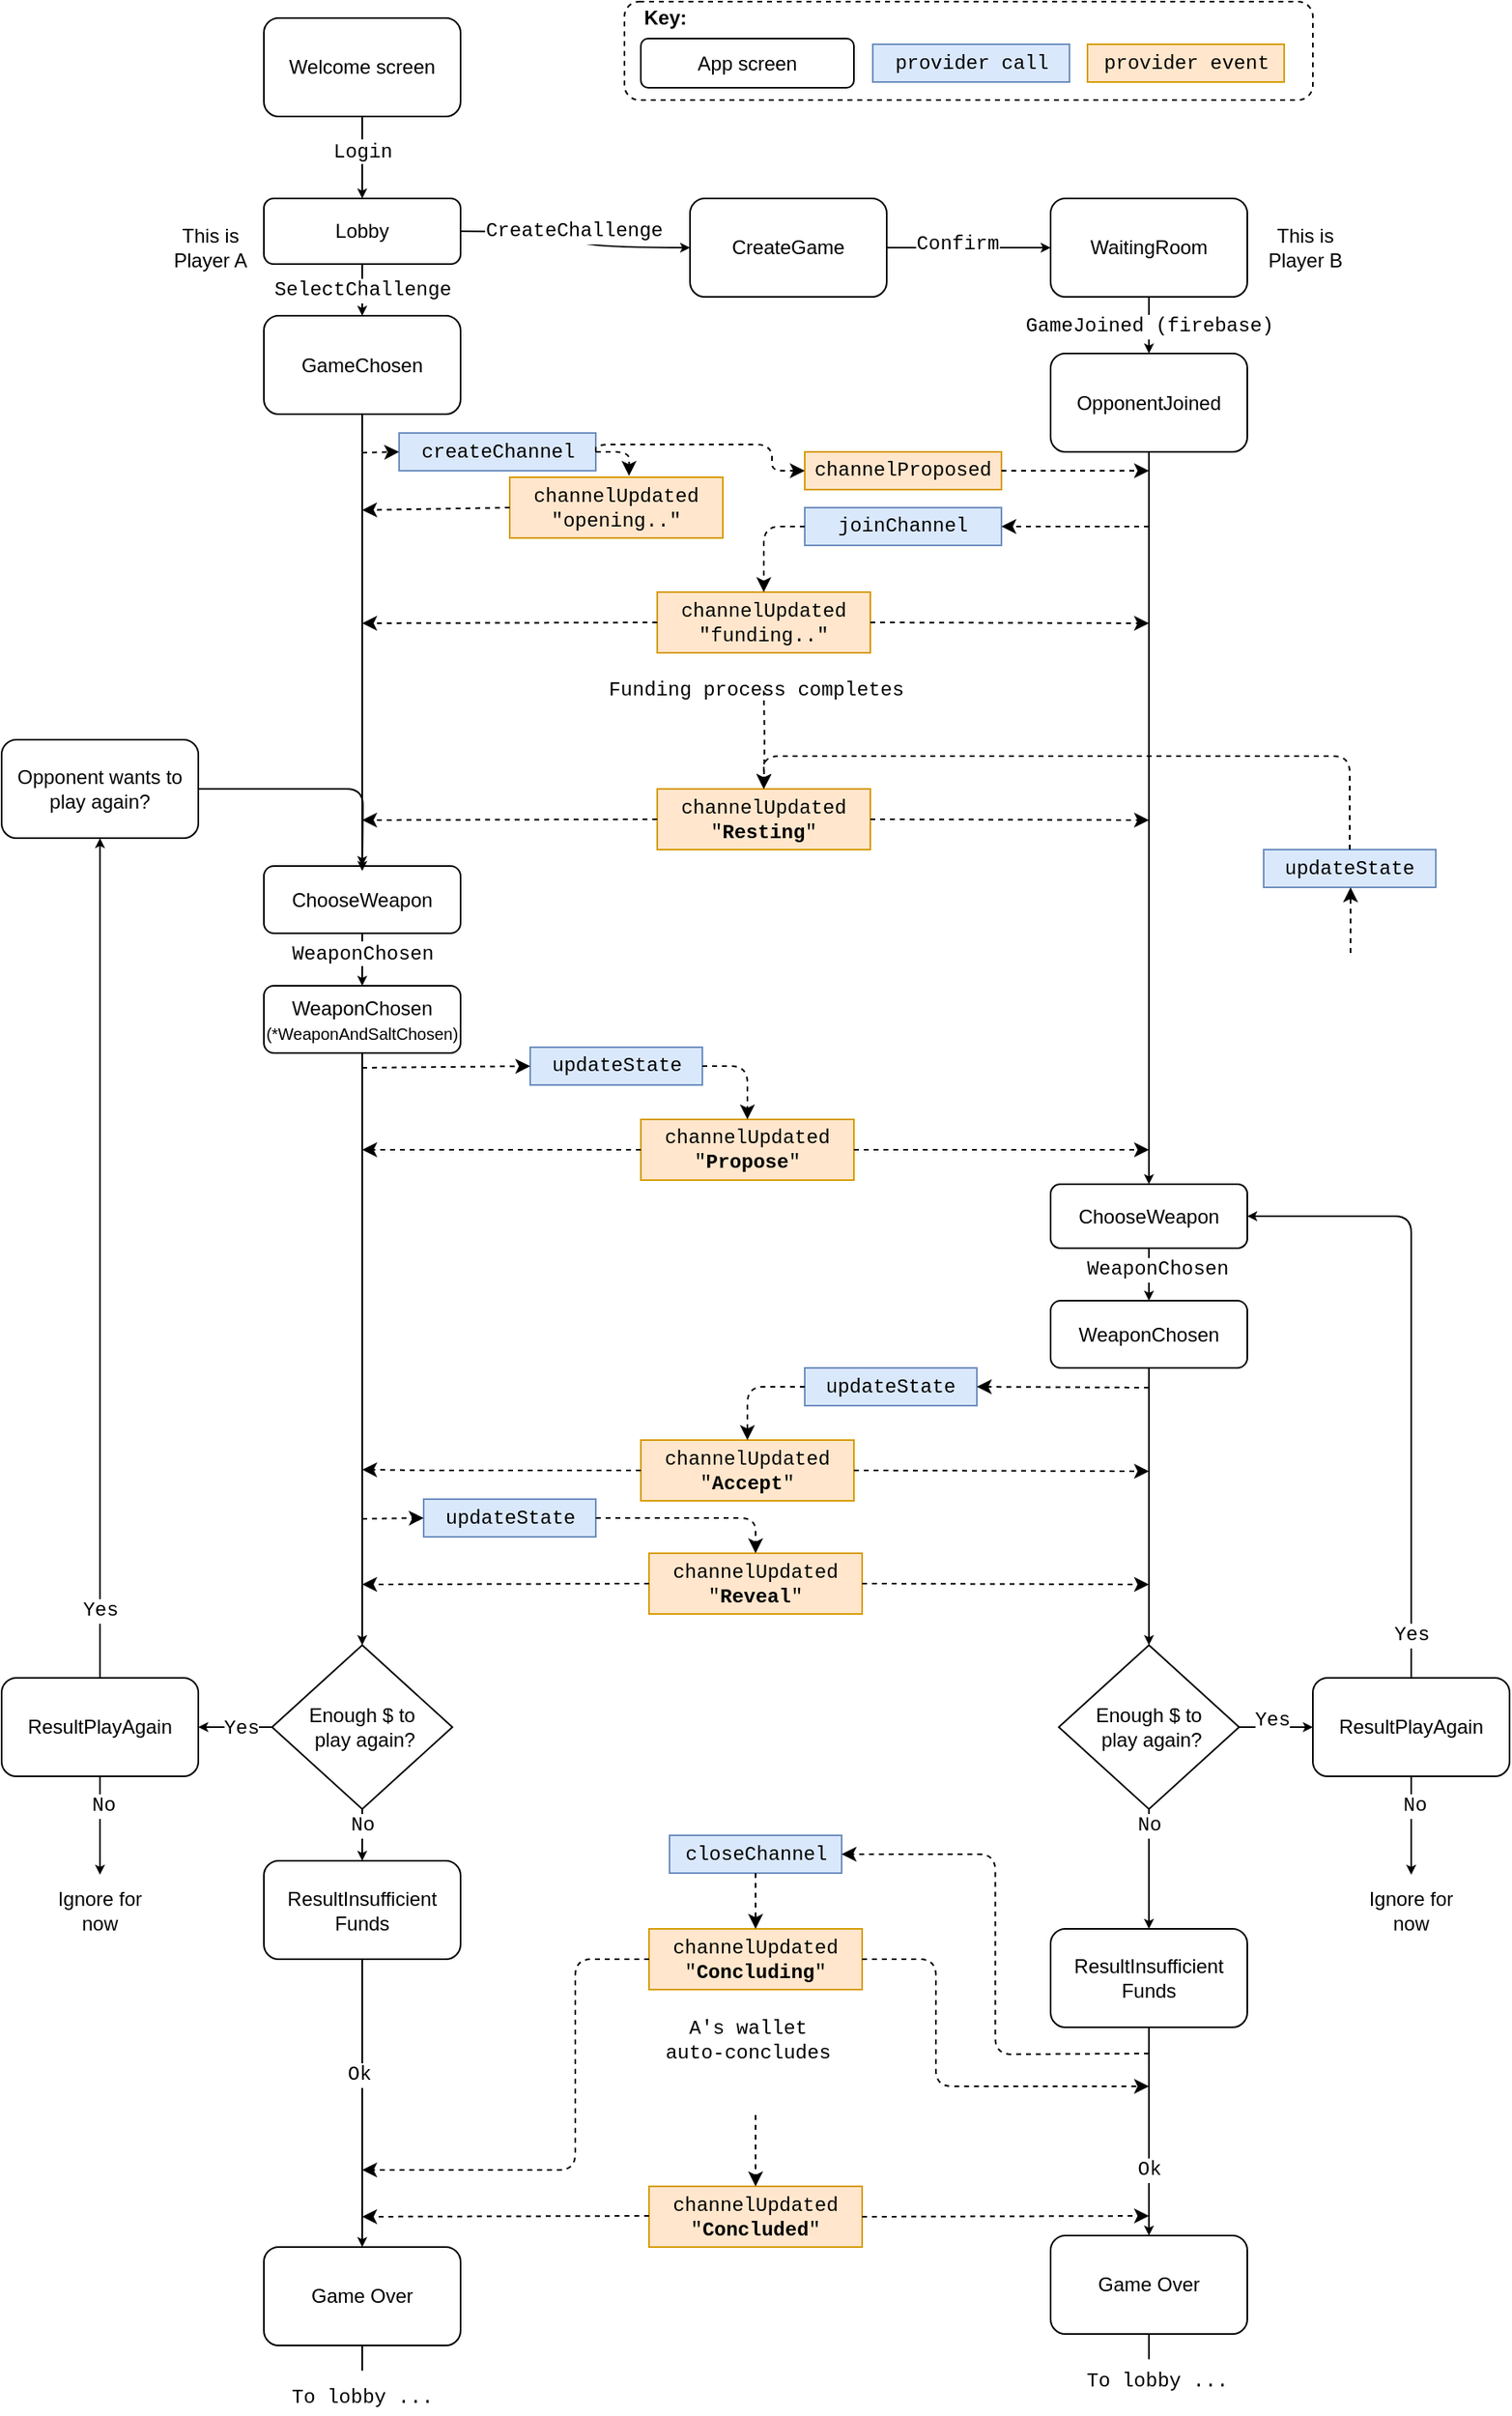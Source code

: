 <mxfile version="14.6.10" type="device"><diagram id="3c772fb0-b6d9-6675-12e5-c14f96a0285c" name="Page-1"><mxGraphModel dx="2946" dy="1567" grid="1" gridSize="10" guides="1" tooltips="1" connect="1" arrows="1" fold="1" page="1" pageScale="1" pageWidth="850" pageHeight="1100" background="#ffffff" math="0" shadow="0"><root><mxCell id="0"/><mxCell id="1" parent="0"/><mxCell id="sn7Wcm224zbcXfDM_RU4-180" value="" style="rounded=1;whiteSpace=wrap;html=1;fontFamily=Courier New;fillColor=none;dashed=1;" parent="1" vertex="1"><mxGeometry x="400" y="10" width="420" height="60" as="geometry"/></mxCell><mxCell id="5" style="edgeStyle=orthogonalEdgeStyle;curved=1;rounded=0;html=1;exitX=0.5;exitY=1;entryX=0.5;entryY=0;startArrow=none;startFill=0;startSize=1;endArrow=classic;endFill=1;endSize=3;jettySize=auto;orthogonalLoop=1;strokeColor=#000000;strokeWidth=1;exitDx=0;exitDy=0;entryDx=0;entryDy=0;" parent="1" source="2" target="3" edge="1"><mxGeometry relative="1" as="geometry"/></mxCell><mxCell id="6" value="&lt;font face=&quot;Courier New&quot;&gt;Login&lt;/font&gt;" style="text;html=1;resizable=0;points=[];align=center;verticalAlign=middle;labelBackgroundColor=#ffffff;" parent="5" vertex="1" connectable="0"><mxGeometry x="-0.24" y="3" relative="1" as="geometry"><mxPoint x="-3" y="1.5" as="offset"/></mxGeometry></mxCell><mxCell id="2" value="Welcome screen" style="rounded=1;whiteSpace=wrap;html=1;fillColor=#ffffff;align=center;strokeColor=#000000;" parent="1" vertex="1"><mxGeometry x="180" y="20" width="120" height="60" as="geometry"/></mxCell><mxCell id="7" style="edgeStyle=orthogonalEdgeStyle;curved=1;rounded=0;html=1;exitX=1;exitY=0.5;entryX=0;entryY=0.5;startArrow=none;startFill=0;startSize=1;endArrow=classic;endFill=1;endSize=3;jettySize=auto;orthogonalLoop=1;strokeColor=#000000;strokeWidth=1;" parent="1" source="3" target="4" edge="1"><mxGeometry relative="1" as="geometry"/></mxCell><mxCell id="8" value="CreateChallenge" style="text;html=1;resizable=0;points=[];align=center;verticalAlign=middle;labelBackgroundColor=#ffffff;fontFamily=Courier New;" parent="7" vertex="1" connectable="0"><mxGeometry x="-0.086" relative="1" as="geometry"><mxPoint as="offset"/></mxGeometry></mxCell><mxCell id="19" value="" style="edgeStyle=orthogonalEdgeStyle;curved=1;rounded=0;html=1;startArrow=none;startFill=0;startSize=1;endArrow=classic;endFill=1;endSize=3;jettySize=auto;orthogonalLoop=1;strokeColor=#000000;strokeWidth=1;fontFamily=Courier New;" parent="1" source="3" target="18" edge="1"><mxGeometry relative="1" as="geometry"/></mxCell><mxCell id="20" value="SelectChallenge" style="text;html=1;resizable=0;points=[];align=center;verticalAlign=middle;labelBackgroundColor=#ffffff;fontFamily=Courier New;" parent="19" vertex="1" connectable="0"><mxGeometry x="-0.15" relative="1" as="geometry"><mxPoint y="-4" as="offset"/></mxGeometry></mxCell><mxCell id="sn7Wcm224zbcXfDM_RU4-211" value="Funding process completes" style="text;html=1;resizable=0;points=[];align=center;verticalAlign=middle;labelBackgroundColor=#ffffff;fontFamily=Courier New;" parent="19" vertex="1" connectable="0"><mxGeometry x="-0.15" relative="1" as="geometry"><mxPoint x="240" y="240" as="offset"/></mxGeometry></mxCell><mxCell id="sn7Wcm224zbcXfDM_RU4-247" value="A's wallet&lt;br&gt;auto-concludes" style="text;html=1;resizable=0;points=[];align=center;verticalAlign=middle;labelBackgroundColor=#ffffff;fontFamily=Courier New;" parent="19" vertex="1" connectable="0"><mxGeometry x="-0.15" relative="1" as="geometry"><mxPoint x="235" y="1063" as="offset"/></mxGeometry></mxCell><mxCell id="3" value="Lobby" style="rounded=1;whiteSpace=wrap;html=1;fillColor=#ffffff;align=center;strokeColor=#000000;" parent="1" vertex="1"><mxGeometry x="180" y="130" width="120" height="40" as="geometry"/></mxCell><mxCell id="18" value="GameChosen" style="rounded=1;whiteSpace=wrap;html=1;fillColor=#ffffff;align=center;strokeColor=#000000;" parent="1" vertex="1"><mxGeometry x="180" y="201.5" width="120" height="60" as="geometry"/></mxCell><mxCell id="51" value="" style="edgeStyle=orthogonalEdgeStyle;curved=1;rounded=0;html=1;startArrow=none;startFill=0;startSize=1;endArrow=classic;endFill=1;endSize=3;jettySize=auto;orthogonalLoop=1;strokeColor=#000000;strokeWidth=1;fontFamily=Courier New;exitX=0.5;exitY=1;exitDx=0;exitDy=0;" parent="1" source="18" target="50" edge="1"><mxGeometry relative="1" as="geometry"><mxPoint x="240" y="420" as="sourcePoint"/></mxGeometry></mxCell><mxCell id="57" value="" style="edgeStyle=orthogonalEdgeStyle;curved=1;rounded=0;html=1;startArrow=none;startFill=0;startSize=1;endArrow=classic;endFill=1;endSize=3;jettySize=auto;orthogonalLoop=1;strokeColor=#000000;strokeWidth=1;fontFamily=Courier New;" parent="1" source="50" target="56" edge="1"><mxGeometry relative="1" as="geometry"/></mxCell><mxCell id="sn7Wcm224zbcXfDM_RU4-252" value="&lt;font face=&quot;Courier New&quot;&gt;WeaponChosen&lt;/font&gt;" style="text;html=1;resizable=0;points=[];align=center;verticalAlign=middle;labelBackgroundColor=#ffffff;fontFamily=Helvetica;" parent="57" vertex="1" connectable="0"><mxGeometry x="-0.596" y="1" relative="1" as="geometry"><mxPoint x="-1" y="2" as="offset"/></mxGeometry></mxCell><mxCell id="50" value="ChooseWeapon" style="rounded=1;whiteSpace=wrap;html=1;fillColor=#ffffff;align=center;strokeColor=#000000;" parent="1" vertex="1"><mxGeometry x="180" y="537" width="120" height="41" as="geometry"/></mxCell><mxCell id="71" style="edgeStyle=orthogonalEdgeStyle;rounded=1;html=1;exitX=0.5;exitY=1;entryX=0.5;entryY=0;startArrow=none;startFill=0;startSize=1;endArrow=classic;endFill=1;endSize=3;jettySize=auto;orthogonalLoop=1;strokeColor=#000000;strokeWidth=1;fontFamily=Courier New;" parent="1" source="56" target="64" edge="1"><mxGeometry relative="1" as="geometry"/></mxCell><mxCell id="56" value="WeaponChosen&lt;br&gt;&lt;font style=&quot;font-size: 10px&quot;&gt;(*WeaponAndSaltChosen)&lt;/font&gt;" style="rounded=1;whiteSpace=wrap;html=1;fillColor=#ffffff;align=center;strokeColor=#000000;" parent="1" vertex="1"><mxGeometry x="180" y="610" width="120" height="41" as="geometry"/></mxCell><mxCell id="66" style="edgeStyle=orthogonalEdgeStyle;rounded=1;html=1;exitX=0.5;exitY=0;entryX=0.5;entryY=1;startArrow=none;startFill=0;startSize=1;endArrow=classic;endFill=1;endSize=3;jettySize=auto;orthogonalLoop=1;strokeColor=#000000;strokeWidth=1;fontFamily=Courier New;entryDx=0;entryDy=0;" parent="1" source="60" target="F0QE-7O9ewiaqx_4-tCQ-129" edge="1"><mxGeometry relative="1" as="geometry"/></mxCell><mxCell id="67" value="Yes" style="text;html=1;resizable=0;points=[];align=center;verticalAlign=middle;labelBackgroundColor=#ffffff;fontFamily=Courier New;" parent="66" vertex="1" connectable="0"><mxGeometry x="-0.567" y="-2" relative="1" as="geometry"><mxPoint x="-2" y="70" as="offset"/></mxGeometry></mxCell><mxCell id="60" value="ResultPlayAgain" style="rounded=1;whiteSpace=wrap;html=1;fillColor=#ffffff;align=center;strokeColor=#000000;" parent="1" vertex="1"><mxGeometry x="20" y="1032" width="120" height="60" as="geometry"/></mxCell><mxCell id="10" value="" style="edgeStyle=orthogonalEdgeStyle;curved=1;rounded=0;html=1;startArrow=none;startFill=0;startSize=1;endArrow=classic;endFill=1;endSize=3;jettySize=auto;orthogonalLoop=1;strokeColor=#000000;strokeWidth=1;fontFamily=Courier New;" parent="1" source="4" target="9" edge="1"><mxGeometry relative="1" as="geometry"/></mxCell><mxCell id="15" value="Confirm" style="text;html=1;resizable=0;points=[];align=center;verticalAlign=middle;labelBackgroundColor=#ffffff;fontFamily=Courier New;" parent="10" vertex="1" connectable="0"><mxGeometry x="-0.15" y="2" relative="1" as="geometry"><mxPoint as="offset"/></mxGeometry></mxCell><mxCell id="4" value="CreateGame" style="rounded=1;whiteSpace=wrap;html=1;fillColor=#ffffff;align=center;strokeColor=#000000;" parent="1" vertex="1"><mxGeometry x="440" y="130" width="120" height="60" as="geometry"/></mxCell><mxCell id="22" value="" style="edgeStyle=orthogonalEdgeStyle;curved=1;rounded=0;html=1;startArrow=none;startFill=0;startSize=1;endArrow=classic;endFill=1;endSize=3;jettySize=auto;orthogonalLoop=1;strokeColor=#000000;strokeWidth=1;fontFamily=Courier New;" parent="1" source="9" target="21" edge="1"><mxGeometry relative="1" as="geometry"/></mxCell><mxCell id="9" value="WaitingRoom" style="rounded=1;whiteSpace=wrap;html=1;fillColor=#ffffff;align=center;strokeColor=#000000;" parent="1" vertex="1"><mxGeometry x="660" y="130" width="120" height="60" as="geometry"/></mxCell><mxCell id="21" value="OpponentJoined" style="rounded=1;whiteSpace=wrap;html=1;fillColor=#ffffff;align=center;strokeColor=#000000;" parent="1" vertex="1"><mxGeometry x="660" y="224.5" width="120" height="60" as="geometry"/></mxCell><mxCell id="53" value="" style="edgeStyle=orthogonalEdgeStyle;curved=1;rounded=0;html=1;startArrow=none;startFill=0;startSize=1;endArrow=classic;endFill=1;endSize=3;jettySize=auto;orthogonalLoop=1;strokeColor=#000000;strokeWidth=1;fontFamily=Courier New;exitX=0.5;exitY=1;exitDx=0;exitDy=0;" parent="1" source="21" target="52" edge="1"><mxGeometry relative="1" as="geometry"><mxPoint x="720" y="420" as="sourcePoint"/></mxGeometry></mxCell><mxCell id="59" value="" style="edgeStyle=orthogonalEdgeStyle;curved=1;rounded=0;html=1;startArrow=none;startFill=0;startSize=1;endArrow=classic;endFill=1;endSize=3;jettySize=auto;orthogonalLoop=1;strokeColor=#000000;strokeWidth=1;fontFamily=Courier New;" parent="1" source="52" target="58" edge="1"><mxGeometry relative="1" as="geometry"/></mxCell><mxCell id="sn7Wcm224zbcXfDM_RU4-253" value="WeaponChosen" style="text;html=1;resizable=0;points=[];align=center;verticalAlign=middle;labelBackgroundColor=#ffffff;fontFamily=Courier New;" parent="59" vertex="1" connectable="0"><mxGeometry x="0.207" y="3" relative="1" as="geometry"><mxPoint x="2" y="-0.5" as="offset"/></mxGeometry></mxCell><mxCell id="52" value="ChooseWeapon" style="rounded=1;whiteSpace=wrap;html=1;fillColor=#ffffff;align=center;strokeColor=#000000;" parent="1" vertex="1"><mxGeometry x="660" y="731" width="120" height="39" as="geometry"/></mxCell><mxCell id="73" style="edgeStyle=orthogonalEdgeStyle;rounded=1;html=1;exitX=0.5;exitY=1;entryX=0.5;entryY=0;startArrow=none;startFill=0;startSize=1;endArrow=classic;endFill=1;endSize=3;jettySize=auto;orthogonalLoop=1;strokeColor=#000000;strokeWidth=1;fontFamily=Courier New;" parent="1" source="58" target="65" edge="1"><mxGeometry relative="1" as="geometry"/></mxCell><mxCell id="58" value="WeaponChosen" style="rounded=1;whiteSpace=wrap;html=1;fillColor=#ffffff;align=center;strokeColor=#000000;" parent="1" vertex="1"><mxGeometry x="660" y="802" width="120" height="41" as="geometry"/></mxCell><mxCell id="79" style="edgeStyle=orthogonalEdgeStyle;rounded=1;html=1;exitX=0.5;exitY=1;entryX=0.5;entryY=0;startArrow=none;startFill=0;startSize=1;endArrow=classic;endFill=1;endSize=3;jettySize=auto;orthogonalLoop=1;strokeColor=#000000;strokeWidth=1;fontFamily=Courier New;" parent="1" source="62" target="77" edge="1"><mxGeometry relative="1" as="geometry"/></mxCell><mxCell id="81" value="Ok" style="text;html=1;resizable=0;points=[];align=center;verticalAlign=middle;labelBackgroundColor=#ffffff;fontFamily=Courier New;" parent="79" vertex="1" connectable="0"><mxGeometry x="-0.35" y="-1" relative="1" as="geometry"><mxPoint x="1" y="45" as="offset"/></mxGeometry></mxCell><mxCell id="62" value="ResultInsufficient&lt;br&gt;Funds" style="rounded=1;whiteSpace=wrap;html=1;fillColor=#ffffff;align=center;strokeColor=#000000;" parent="1" vertex="1"><mxGeometry x="660" y="1185" width="120" height="60" as="geometry"/></mxCell><mxCell id="70" style="edgeStyle=orthogonalEdgeStyle;rounded=1;html=1;exitX=0;exitY=0.5;startArrow=none;startFill=0;startSize=1;endArrow=classic;endFill=1;endSize=3;jettySize=auto;orthogonalLoop=1;strokeColor=#000000;strokeWidth=1;fontFamily=Courier New;exitDx=0;exitDy=0;entryX=1;entryY=0.5;entryDx=0;entryDy=0;" parent="1" source="64" target="60" edge="1"><mxGeometry relative="1" as="geometry"><mxPoint x="150" y="1062" as="targetPoint"/></mxGeometry></mxCell><mxCell id="87" value="Y" style="text;html=1;resizable=0;points=[];align=center;verticalAlign=middle;labelBackgroundColor=#ffffff;fontFamily=Courier New;" parent="70" vertex="1" connectable="0"><mxGeometry x="-0.04" relative="1" as="geometry"><mxPoint as="offset"/></mxGeometry></mxCell><mxCell id="94" value="Yes" style="text;html=1;resizable=0;points=[];align=center;verticalAlign=middle;labelBackgroundColor=#ffffff;fontFamily=Courier New;" parent="70" vertex="1" connectable="0"><mxGeometry x="-0.156" y="1" relative="1" as="geometry"><mxPoint as="offset"/></mxGeometry></mxCell><mxCell id="72" style="edgeStyle=orthogonalEdgeStyle;rounded=1;html=1;exitX=0.5;exitY=1;startArrow=none;startFill=0;startSize=1;endArrow=classic;endFill=1;endSize=3;jettySize=auto;orthogonalLoop=1;strokeColor=#000000;strokeWidth=1;fontFamily=Courier New;" parent="1" source="64" target="69" edge="1"><mxGeometry relative="1" as="geometry"/></mxCell><mxCell id="88" value="No" style="text;html=1;resizable=0;points=[];align=center;verticalAlign=middle;labelBackgroundColor=#ffffff;fontFamily=Courier New;" parent="72" vertex="1" connectable="0"><mxGeometry x="0.28" y="2" relative="1" as="geometry"><mxPoint x="-2" y="-4" as="offset"/></mxGeometry></mxCell><mxCell id="64" value="Enough $ to&lt;br&gt;&amp;nbsp;play again?" style="rhombus;whiteSpace=wrap;html=1;fillColor=#ffffff;fontFamily=Helvetica;align=center;strokeColor=#000000;" parent="1" vertex="1"><mxGeometry x="185" y="1012" width="110" height="100" as="geometry"/></mxCell><mxCell id="74" style="edgeStyle=orthogonalEdgeStyle;rounded=1;html=1;exitX=1;exitY=0.5;entryX=0;entryY=0.5;startArrow=none;startFill=0;startSize=1;endArrow=classic;endFill=1;endSize=3;jettySize=auto;orthogonalLoop=1;strokeColor=#000000;strokeWidth=1;fontFamily=Courier New;exitDx=0;exitDy=0;entryDx=0;entryDy=0;" parent="1" source="65" target="68" edge="1"><mxGeometry relative="1" as="geometry"/></mxCell><mxCell id="86" value="Yes" style="text;html=1;resizable=0;points=[];align=center;verticalAlign=middle;labelBackgroundColor=#ffffff;fontFamily=Courier New;" parent="74" vertex="1" connectable="0"><mxGeometry x="-0.086" y="2" relative="1" as="geometry"><mxPoint x="-1" y="-2" as="offset"/></mxGeometry></mxCell><mxCell id="75" style="edgeStyle=orthogonalEdgeStyle;rounded=1;html=1;exitX=0.5;exitY=1;entryX=0.5;entryY=0;startArrow=none;startFill=0;startSize=1;endArrow=classic;endFill=1;endSize=3;jettySize=auto;orthogonalLoop=1;strokeColor=#000000;strokeWidth=1;fontFamily=Courier New;" parent="1" source="65" target="62" edge="1"><mxGeometry relative="1" as="geometry"/></mxCell><mxCell id="89" value="No" style="text;html=1;resizable=0;points=[];align=center;verticalAlign=middle;labelBackgroundColor=#ffffff;fontFamily=Courier New;" parent="75" vertex="1" connectable="0"><mxGeometry x="-0.267" y="-2" relative="1" as="geometry"><mxPoint x="2" y="-17.5" as="offset"/></mxGeometry></mxCell><mxCell id="65" value="Enough $ to&lt;br&gt;&amp;nbsp;play again?" style="rhombus;whiteSpace=wrap;html=1;fillColor=#ffffff;fontFamily=Helvetica;align=center;strokeColor=#000000;" parent="1" vertex="1"><mxGeometry x="665" y="1012" width="110" height="100" as="geometry"/></mxCell><mxCell id="82" style="edgeStyle=orthogonalEdgeStyle;rounded=1;html=1;exitX=0.5;exitY=0;entryX=1;entryY=0.5;startArrow=none;startFill=0;startSize=1;endArrow=classic;endFill=1;endSize=3;jettySize=auto;orthogonalLoop=1;strokeColor=#000000;strokeWidth=1;fontFamily=Courier New;entryDx=0;entryDy=0;" parent="1" source="68" target="52" edge="1"><mxGeometry relative="1" as="geometry"/></mxCell><mxCell id="85" value="Yes" style="text;html=1;resizable=0;points=[];align=center;verticalAlign=middle;labelBackgroundColor=#ffffff;fontFamily=Courier New;" parent="82" vertex="1" connectable="0"><mxGeometry x="-0.408" y="-2" relative="1" as="geometry"><mxPoint x="-2" y="87" as="offset"/></mxGeometry></mxCell><mxCell id="90" style="edgeStyle=orthogonalEdgeStyle;rounded=1;html=1;exitX=0.5;exitY=1;startArrow=none;startFill=0;startSize=1;endArrow=classic;endFill=1;endSize=3;jettySize=auto;orthogonalLoop=1;strokeColor=#000000;strokeWidth=1;fontFamily=Courier New;" parent="1" source="68" edge="1"><mxGeometry relative="1" as="geometry"><mxPoint x="880" y="1152" as="targetPoint"/></mxGeometry></mxCell><mxCell id="91" value="No" style="text;html=1;resizable=0;points=[];align=center;verticalAlign=middle;labelBackgroundColor=#ffffff;fontFamily=Courier New;" parent="90" vertex="1" connectable="0"><mxGeometry x="-0.4" y="2" relative="1" as="geometry"><mxPoint as="offset"/></mxGeometry></mxCell><mxCell id="68" value="ResultPlayAgain" style="rounded=1;whiteSpace=wrap;html=1;fillColor=#ffffff;align=center;strokeColor=#000000;" parent="1" vertex="1"><mxGeometry x="820" y="1032" width="120" height="60" as="geometry"/></mxCell><mxCell id="78" style="edgeStyle=orthogonalEdgeStyle;rounded=1;html=1;exitX=0.5;exitY=1;entryX=0.5;entryY=0;startArrow=none;startFill=0;startSize=1;endArrow=classic;endFill=1;endSize=3;jettySize=auto;orthogonalLoop=1;strokeColor=#000000;strokeWidth=1;fontFamily=Courier New;" parent="1" source="69" target="76" edge="1"><mxGeometry relative="1" as="geometry"/></mxCell><mxCell id="80" value="Ok" style="text;html=1;resizable=0;points=[];align=center;verticalAlign=middle;labelBackgroundColor=#ffffff;fontFamily=Courier New;" parent="78" vertex="1" connectable="0"><mxGeometry x="-0.2" y="-2" relative="1" as="geometry"><mxPoint as="offset"/></mxGeometry></mxCell><mxCell id="69" value="ResultInsufficient&lt;br&gt;Funds" style="rounded=1;whiteSpace=wrap;html=1;fillColor=#ffffff;align=center;strokeColor=#000000;" parent="1" vertex="1"><mxGeometry x="180" y="1143.5" width="120" height="60" as="geometry"/></mxCell><mxCell id="96" value="" style="edgeStyle=orthogonalEdgeStyle;rounded=1;html=1;startArrow=none;startFill=0;startSize=1;endArrow=classic;endFill=1;endSize=3;jettySize=auto;orthogonalLoop=1;strokeColor=#000000;strokeWidth=1;fontFamily=Helvetica;" parent="1" source="76" edge="1"><mxGeometry relative="1" as="geometry"><mxPoint x="240" y="1422" as="targetPoint"/></mxGeometry></mxCell><mxCell id="76" value="Game Over&lt;br&gt;" style="rounded=1;whiteSpace=wrap;html=1;fillColor=#ffffff;align=center;strokeColor=#000000;" parent="1" vertex="1"><mxGeometry x="180" y="1379" width="120" height="60" as="geometry"/></mxCell><mxCell id="99" value="" style="edgeStyle=orthogonalEdgeStyle;rounded=1;html=1;startArrow=none;startFill=0;startSize=1;endArrow=classic;endFill=1;endSize=3;jettySize=auto;orthogonalLoop=1;strokeColor=#000000;strokeWidth=1;fontFamily=Courier New;" parent="1" source="77" edge="1"><mxGeometry relative="1" as="geometry"><mxPoint x="720" y="1422" as="targetPoint"/></mxGeometry></mxCell><mxCell id="77" value="Game Over&lt;br&gt;" style="rounded=1;whiteSpace=wrap;html=1;fillColor=#ffffff;align=center;strokeColor=#000000;" parent="1" vertex="1"><mxGeometry x="660" y="1372" width="120" height="60" as="geometry"/></mxCell><mxCell id="117" value="To lobby ..." style="text;html=1;resizable=0;points=[];autosize=1;align=left;verticalAlign=top;spacingTop=-4;fontFamily=Courier New;" parent="1" vertex="1"><mxGeometry x="195" y="1461" width="100" height="20" as="geometry"/></mxCell><mxCell id="121" value="To lobby ..." style="text;html=1;resizable=0;points=[];autosize=1;align=left;verticalAlign=top;spacingTop=-4;fontFamily=Courier New;" parent="1" vertex="1"><mxGeometry x="680" y="1451" width="100" height="20" as="geometry"/></mxCell><mxCell id="124" value="App screen" style="rounded=1;whiteSpace=wrap;html=1;fillColor=#ffffff;fontFamily=Helvetica;align=center;strokeColor=#000000;" parent="1" vertex="1"><mxGeometry x="410" y="32.5" width="130" height="30" as="geometry"/></mxCell><mxCell id="126" value="&lt;b&gt;Key:&lt;/b&gt;&lt;br&gt;" style="text;html=1;resizable=0;points=[];autosize=1;align=left;verticalAlign=top;spacingTop=-4;fontFamily=Helvetica;" parent="1" vertex="1"><mxGeometry x="410" y="10" width="40" height="20" as="geometry"/></mxCell><mxCell id="128" value="This is Player A" style="text;html=1;strokeColor=none;fillColor=none;align=center;verticalAlign=middle;whiteSpace=wrap;rounded=0;fontFamily=Helvetica;" parent="1" vertex="1"><mxGeometry x="120" y="150" width="55" height="20" as="geometry"/></mxCell><mxCell id="129" value="This is Player B" style="text;html=1;strokeColor=none;fillColor=none;align=center;verticalAlign=middle;whiteSpace=wrap;rounded=0;fontFamily=Helvetica;" parent="1" vertex="1"><mxGeometry x="787.5" y="150" width="55" height="20" as="geometry"/></mxCell><mxCell id="sn7Wcm224zbcXfDM_RU4-162" value="createChannel" style="rounded=0;whiteSpace=wrap;html=1;fontFamily=Courier New;fillColor=#dae8fc;strokeColor=#6c8ebf;" parent="1" vertex="1"><mxGeometry x="262.5" y="273" width="120" height="23" as="geometry"/></mxCell><mxCell id="sn7Wcm224zbcXfDM_RU4-163" value="channelProposed" style="rounded=0;whiteSpace=wrap;html=1;fontFamily=Courier New;fillColor=#ffe6cc;strokeColor=#d79b00;" parent="1" vertex="1"><mxGeometry x="510" y="284.5" width="120" height="23" as="geometry"/></mxCell><mxCell id="sn7Wcm224zbcXfDM_RU4-164" value="provider call" style="rounded=0;whiteSpace=wrap;html=1;fontFamily=Courier New;fillColor=#dae8fc;strokeColor=#6c8ebf;" parent="1" vertex="1"><mxGeometry x="551.5" y="36" width="120" height="23" as="geometry"/></mxCell><mxCell id="sn7Wcm224zbcXfDM_RU4-165" value="provider event" style="rounded=0;whiteSpace=wrap;html=1;fontFamily=Courier New;fillColor=#ffe6cc;strokeColor=#d79b00;" parent="1" vertex="1"><mxGeometry x="682.5" y="36" width="120" height="23" as="geometry"/></mxCell><mxCell id="sn7Wcm224zbcXfDM_RU4-168" value="" style="endArrow=classic;dashed=1;html=1;strokeColor=#000000;strokeWidth=1;fontFamily=Courier New;endFill=1;entryX=0;entryY=0.5;entryDx=0;entryDy=0;" parent="1" target="sn7Wcm224zbcXfDM_RU4-162" edge="1"><mxGeometry width="50" height="50" relative="1" as="geometry"><mxPoint x="240" y="285" as="sourcePoint"/><mxPoint x="260" y="340" as="targetPoint"/></mxGeometry></mxCell><mxCell id="sn7Wcm224zbcXfDM_RU4-169" value="" style="endArrow=classic;dashed=1;html=1;strokeColor=#000000;strokeWidth=1;fontFamily=Courier New;endFill=1;exitX=1;exitY=0.5;exitDx=0;exitDy=0;" parent="1" source="sn7Wcm224zbcXfDM_RU4-163" edge="1"><mxGeometry width="50" height="50" relative="1" as="geometry"><mxPoint x="720" y="224" as="sourcePoint"/><mxPoint x="720" y="296" as="targetPoint"/><Array as="points"/></mxGeometry></mxCell><mxCell id="sn7Wcm224zbcXfDM_RU4-170" value="joinChannel" style="rounded=0;whiteSpace=wrap;html=1;fontFamily=Courier New;fillColor=#dae8fc;strokeColor=#6c8ebf;" parent="1" vertex="1"><mxGeometry x="510" y="318.5" width="120" height="23" as="geometry"/></mxCell><mxCell id="sn7Wcm224zbcXfDM_RU4-171" value="" style="endArrow=classic;dashed=1;html=1;strokeColor=#000000;strokeWidth=1;fontFamily=Courier New;endFill=1;entryX=1;entryY=0.5;entryDx=0;entryDy=0;" parent="1" target="sn7Wcm224zbcXfDM_RU4-170" edge="1"><mxGeometry width="50" height="50" relative="1" as="geometry"><mxPoint x="720" y="330" as="sourcePoint"/><mxPoint x="340" y="223.5" as="targetPoint"/></mxGeometry></mxCell><mxCell id="sn7Wcm224zbcXfDM_RU4-172" value="channelUpdated&lt;br&gt;&quot;funding..&quot;" style="rounded=0;whiteSpace=wrap;html=1;fontFamily=Courier New;fillColor=#ffe6cc;strokeColor=#d79b00;" parent="1" vertex="1"><mxGeometry x="420" y="370" width="130" height="37" as="geometry"/></mxCell><mxCell id="sn7Wcm224zbcXfDM_RU4-173" value="" style="endArrow=classic;dashed=1;html=1;strokeColor=#000000;strokeWidth=1;fontFamily=Courier New;endFill=1;exitX=0;exitY=0.5;exitDx=0;exitDy=0;" parent="1" source="sn7Wcm224zbcXfDM_RU4-172" edge="1"><mxGeometry width="50" height="50" relative="1" as="geometry"><mxPoint x="300" y="370" as="sourcePoint"/><mxPoint x="240" y="389" as="targetPoint"/></mxGeometry></mxCell><mxCell id="sn7Wcm224zbcXfDM_RU4-181" value="channelUpdated&lt;br&gt;&quot;&lt;b&gt;Resting&lt;/b&gt;&quot;" style="rounded=0;whiteSpace=wrap;html=1;fontFamily=Courier New;fillColor=#ffe6cc;strokeColor=#d79b00;" parent="1" vertex="1"><mxGeometry x="420" y="490" width="130" height="37" as="geometry"/></mxCell><mxCell id="sn7Wcm224zbcXfDM_RU4-182" value="" style="endArrow=classic;dashed=1;html=1;strokeColor=#000000;strokeWidth=1;fontFamily=Courier New;endFill=1;exitX=0;exitY=0.5;exitDx=0;exitDy=0;" parent="1" source="sn7Wcm224zbcXfDM_RU4-181" edge="1"><mxGeometry width="50" height="50" relative="1" as="geometry"><mxPoint x="330" y="509" as="sourcePoint"/><mxPoint x="240" y="509" as="targetPoint"/></mxGeometry></mxCell><mxCell id="sn7Wcm224zbcXfDM_RU4-183" value="channelUpdated&lt;br&gt;&quot;&lt;b&gt;Propose&lt;/b&gt;&quot;" style="rounded=0;whiteSpace=wrap;html=1;fontFamily=Courier New;fillColor=#ffe6cc;strokeColor=#d79b00;" parent="1" vertex="1"><mxGeometry x="410" y="691.5" width="130" height="37" as="geometry"/></mxCell><mxCell id="sn7Wcm224zbcXfDM_RU4-184" value="channelUpdated&lt;br&gt;&quot;&lt;b&gt;Accept&lt;/b&gt;&quot;" style="rounded=0;whiteSpace=wrap;html=1;fontFamily=Courier New;fillColor=#ffe6cc;strokeColor=#d79b00;" parent="1" vertex="1"><mxGeometry x="410" y="887" width="130" height="37" as="geometry"/></mxCell><mxCell id="sn7Wcm224zbcXfDM_RU4-187" value="channelUpdated&lt;br&gt;&quot;&lt;b&gt;Reveal&lt;/b&gt;&quot;" style="rounded=0;whiteSpace=wrap;html=1;fontFamily=Courier New;fillColor=#ffe6cc;strokeColor=#d79b00;" parent="1" vertex="1"><mxGeometry x="415" y="956" width="130" height="37" as="geometry"/></mxCell><mxCell id="sn7Wcm224zbcXfDM_RU4-189" value="updateState" style="rounded=0;whiteSpace=wrap;html=1;fontFamily=Courier New;fillColor=#dae8fc;strokeColor=#6c8ebf;" parent="1" vertex="1"><mxGeometry x="342.5" y="647.5" width="105" height="23" as="geometry"/></mxCell><mxCell id="sn7Wcm224zbcXfDM_RU4-190" value="updateState" style="rounded=0;whiteSpace=wrap;html=1;fontFamily=Courier New;fillColor=#dae8fc;strokeColor=#6c8ebf;" parent="1" vertex="1"><mxGeometry x="510" y="843" width="105" height="23" as="geometry"/></mxCell><mxCell id="sn7Wcm224zbcXfDM_RU4-191" value="updateState" style="rounded=0;whiteSpace=wrap;html=1;fontFamily=Courier New;fillColor=#dae8fc;strokeColor=#6c8ebf;" parent="1" vertex="1"><mxGeometry x="277.5" y="923" width="105" height="23" as="geometry"/></mxCell><mxCell id="sn7Wcm224zbcXfDM_RU4-192" value="" style="endArrow=classic;dashed=1;html=1;strokeColor=#000000;strokeWidth=1;fontFamily=Courier New;endFill=1;entryX=0;entryY=0.5;entryDx=0;entryDy=0;" parent="1" target="sn7Wcm224zbcXfDM_RU4-189" edge="1"><mxGeometry width="50" height="50" relative="1" as="geometry"><mxPoint x="240" y="660" as="sourcePoint"/><mxPoint x="310" y="639" as="targetPoint"/></mxGeometry></mxCell><mxCell id="sn7Wcm224zbcXfDM_RU4-193" value="" style="endArrow=classic;dashed=1;html=1;strokeColor=#000000;strokeWidth=1;fontFamily=Courier New;endFill=1;entryX=0.5;entryY=0;entryDx=0;entryDy=0;edgeStyle=orthogonalEdgeStyle;exitX=1;exitY=0.5;exitDx=0;exitDy=0;" parent="1" source="sn7Wcm224zbcXfDM_RU4-189" target="sn7Wcm224zbcXfDM_RU4-183" edge="1"><mxGeometry width="50" height="50" relative="1" as="geometry"><mxPoint x="495" y="668" as="sourcePoint"/><mxPoint x="400" y="709" as="targetPoint"/></mxGeometry></mxCell><mxCell id="sn7Wcm224zbcXfDM_RU4-194" value="" style="endArrow=classic;dashed=1;html=1;strokeColor=#000000;strokeWidth=1;fontFamily=Courier New;endFill=1;exitX=0;exitY=0.5;exitDx=0;exitDy=0;" parent="1" source="sn7Wcm224zbcXfDM_RU4-183" edge="1"><mxGeometry width="50" height="50" relative="1" as="geometry"><mxPoint x="414.5" y="681" as="sourcePoint"/><mxPoint x="240" y="710" as="targetPoint"/></mxGeometry></mxCell><mxCell id="sn7Wcm224zbcXfDM_RU4-195" value="" style="endArrow=classic;dashed=1;html=1;strokeColor=#000000;strokeWidth=1;fontFamily=Courier New;endFill=1;exitX=1;exitY=0.5;exitDx=0;exitDy=0;edgeStyle=orthogonalEdgeStyle;" parent="1" edge="1" source="sn7Wcm224zbcXfDM_RU4-183"><mxGeometry width="50" height="50" relative="1" as="geometry"><mxPoint x="547.5" y="680.5" as="sourcePoint"/><mxPoint x="720" y="710" as="targetPoint"/><Array as="points"><mxPoint x="720" y="710"/></Array></mxGeometry></mxCell><mxCell id="sn7Wcm224zbcXfDM_RU4-196" value="" style="endArrow=classic;dashed=1;html=1;strokeColor=#000000;strokeWidth=1;fontFamily=Courier New;endFill=1;entryX=1;entryY=0.5;entryDx=0;entryDy=0;" parent="1" target="sn7Wcm224zbcXfDM_RU4-190" edge="1"><mxGeometry width="50" height="50" relative="1" as="geometry"><mxPoint x="720" y="855" as="sourcePoint"/><mxPoint x="700" y="761" as="targetPoint"/></mxGeometry></mxCell><mxCell id="sn7Wcm224zbcXfDM_RU4-199" value="" style="endArrow=classic;dashed=1;html=1;strokeColor=#000000;strokeWidth=1;fontFamily=Courier New;endFill=1;entryX=0.5;entryY=0;entryDx=0;entryDy=0;exitX=0;exitY=0.5;exitDx=0;exitDy=0;edgeStyle=orthogonalEdgeStyle;" parent="1" source="sn7Wcm224zbcXfDM_RU4-190" target="sn7Wcm224zbcXfDM_RU4-184" edge="1"><mxGeometry width="50" height="50" relative="1" as="geometry"><mxPoint x="610" y="920" as="sourcePoint"/><mxPoint x="580" y="871" as="targetPoint"/></mxGeometry></mxCell><mxCell id="sn7Wcm224zbcXfDM_RU4-202" value="" style="endArrow=classic;dashed=1;html=1;strokeColor=#000000;strokeWidth=1;fontFamily=Courier New;endFill=1;exitX=0;exitY=0.5;exitDx=0;exitDy=0;edgeStyle=orthogonalEdgeStyle;" parent="1" source="sn7Wcm224zbcXfDM_RU4-184" edge="1"><mxGeometry width="50" height="50" relative="1" as="geometry"><mxPoint x="425" y="645.0" as="sourcePoint"/><mxPoint x="240" y="905" as="targetPoint"/><Array as="points"><mxPoint x="280" y="905"/><mxPoint x="240" y="905"/></Array></mxGeometry></mxCell><mxCell id="sn7Wcm224zbcXfDM_RU4-203" value="" style="endArrow=classic;dashed=1;html=1;strokeColor=#000000;strokeWidth=1;fontFamily=Courier New;endFill=1;entryX=0;entryY=0.5;entryDx=0;entryDy=0;" parent="1" target="sn7Wcm224zbcXfDM_RU4-191" edge="1"><mxGeometry width="50" height="50" relative="1" as="geometry"><mxPoint x="240" y="935" as="sourcePoint"/><mxPoint x="260" y="776" as="targetPoint"/></mxGeometry></mxCell><mxCell id="sn7Wcm224zbcXfDM_RU4-204" value="" style="endArrow=classic;dashed=1;html=1;strokeColor=#000000;strokeWidth=1;fontFamily=Courier New;endFill=1;exitX=1;exitY=0.5;exitDx=0;exitDy=0;entryX=0.5;entryY=0;entryDx=0;entryDy=0;edgeStyle=orthogonalEdgeStyle;" parent="1" source="sn7Wcm224zbcXfDM_RU4-191" target="sn7Wcm224zbcXfDM_RU4-187" edge="1"><mxGeometry width="50" height="50" relative="1" as="geometry"><mxPoint x="250" y="915" as="sourcePoint"/><mxPoint x="270" y="915" as="targetPoint"/></mxGeometry></mxCell><mxCell id="sn7Wcm224zbcXfDM_RU4-205" value="" style="endArrow=classic;dashed=1;html=1;strokeColor=#000000;strokeWidth=1;fontFamily=Courier New;endFill=1;exitX=1;exitY=0.5;exitDx=0;exitDy=0;" parent="1" source="sn7Wcm224zbcXfDM_RU4-181" edge="1"><mxGeometry width="50" height="50" relative="1" as="geometry"><mxPoint x="540" y="508.5" as="sourcePoint"/><mxPoint x="720" y="509" as="targetPoint"/></mxGeometry></mxCell><mxCell id="sn7Wcm224zbcXfDM_RU4-206" value="" style="endArrow=classic;dashed=1;html=1;strokeColor=#000000;strokeWidth=1;fontFamily=Courier New;endFill=1;exitX=1;exitY=0.5;exitDx=0;exitDy=0;" parent="1" source="sn7Wcm224zbcXfDM_RU4-187" edge="1"><mxGeometry width="50" height="50" relative="1" as="geometry"><mxPoint x="577.5" y="816" as="sourcePoint"/><mxPoint x="720" y="975" as="targetPoint"/></mxGeometry></mxCell><mxCell id="sn7Wcm224zbcXfDM_RU4-208" value="" style="endArrow=classic;dashed=1;html=1;strokeColor=#000000;strokeWidth=1;fontFamily=Courier New;endFill=1;exitX=0;exitY=0.5;exitDx=0;exitDy=0;" parent="1" source="sn7Wcm224zbcXfDM_RU4-187" edge="1"><mxGeometry width="50" height="50" relative="1" as="geometry"><mxPoint x="555" y="826.5" as="sourcePoint"/><mxPoint x="240" y="975" as="targetPoint"/></mxGeometry></mxCell><mxCell id="sn7Wcm224zbcXfDM_RU4-209" value="" style="endArrow=classic;dashed=1;html=1;strokeColor=#000000;strokeWidth=1;fontFamily=Courier New;endFill=1;exitX=1;exitY=0.5;exitDx=0;exitDy=0;" parent="1" edge="1"><mxGeometry width="50" height="50" relative="1" as="geometry"><mxPoint x="550" y="388.5" as="sourcePoint"/><mxPoint x="720" y="389" as="targetPoint"/></mxGeometry></mxCell><mxCell id="sn7Wcm224zbcXfDM_RU4-210" value="" style="endArrow=classic;dashed=1;html=1;strokeColor=#000000;strokeWidth=1;fontFamily=Courier New;endFill=1;entryX=0.5;entryY=0;entryDx=0;entryDy=0;exitX=0;exitY=0.5;exitDx=0;exitDy=0;edgeStyle=orthogonalEdgeStyle;" parent="1" source="sn7Wcm224zbcXfDM_RU4-170" target="sn7Wcm224zbcXfDM_RU4-172" edge="1"><mxGeometry width="50" height="50" relative="1" as="geometry"><mxPoint x="730" y="340" as="sourcePoint"/><mxPoint x="640" y="340" as="targetPoint"/></mxGeometry></mxCell><mxCell id="sn7Wcm224zbcXfDM_RU4-212" value="" style="endArrow=classic;dashed=1;html=1;strokeColor=#000000;strokeWidth=1;fontFamily=Courier New;endFill=1;entryX=0.5;entryY=0;entryDx=0;entryDy=0;edgeStyle=orthogonalEdgeStyle;" parent="1" target="sn7Wcm224zbcXfDM_RU4-181" edge="1"><mxGeometry width="50" height="50" relative="1" as="geometry"><mxPoint x="485" y="430" as="sourcePoint"/><mxPoint x="494.882" y="360.353" as="targetPoint"/></mxGeometry></mxCell><mxCell id="sn7Wcm224zbcXfDM_RU4-213" value="channelUpdated&lt;br&gt;&quot;opening..&quot;" style="rounded=0;whiteSpace=wrap;html=1;fontFamily=Courier New;fillColor=#ffe6cc;strokeColor=#d79b00;" parent="1" vertex="1"><mxGeometry x="330" y="300" width="130" height="37" as="geometry"/></mxCell><mxCell id="sn7Wcm224zbcXfDM_RU4-216" value="" style="endArrow=classic;dashed=1;html=1;strokeColor=#000000;strokeWidth=1;fontFamily=Courier New;endFill=1;entryX=0;entryY=0.5;entryDx=0;entryDy=0;exitX=1;exitY=0.5;exitDx=0;exitDy=0;edgeStyle=orthogonalEdgeStyle;" parent="1" source="sn7Wcm224zbcXfDM_RU4-162" target="sn7Wcm224zbcXfDM_RU4-163" edge="1"><mxGeometry width="50" height="50" relative="1" as="geometry"><mxPoint x="519.588" y="340.353" as="sourcePoint"/><mxPoint x="494.882" y="360.353" as="targetPoint"/><Array as="points"><mxPoint x="383" y="280"/><mxPoint x="490" y="280"/><mxPoint x="490" y="296"/></Array></mxGeometry></mxCell><mxCell id="sn7Wcm224zbcXfDM_RU4-217" value="" style="endArrow=classic;dashed=1;html=1;strokeColor=#000000;strokeWidth=1;fontFamily=Courier New;endFill=1;entryX=0.56;entryY=-0.024;entryDx=0;entryDy=0;exitX=1;exitY=0.5;exitDx=0;exitDy=0;edgeStyle=orthogonalEdgeStyle;entryPerimeter=0;" parent="1" source="sn7Wcm224zbcXfDM_RU4-162" target="sn7Wcm224zbcXfDM_RU4-213" edge="1"><mxGeometry width="50" height="50" relative="1" as="geometry"><mxPoint x="459.588" y="223.882" as="sourcePoint"/><mxPoint x="559.588" y="233.294" as="targetPoint"/></mxGeometry></mxCell><mxCell id="sn7Wcm224zbcXfDM_RU4-218" value="" style="endArrow=classic;dashed=1;html=1;strokeColor=#000000;strokeWidth=1;fontFamily=Courier New;endFill=1;exitX=0;exitY=0.5;exitDx=0;exitDy=0;" parent="1" source="sn7Wcm224zbcXfDM_RU4-213" edge="1"><mxGeometry width="50" height="50" relative="1" as="geometry"><mxPoint x="420" y="260" as="sourcePoint"/><mxPoint x="240" y="320" as="targetPoint"/></mxGeometry></mxCell><mxCell id="sn7Wcm224zbcXfDM_RU4-219" value="updateState" style="rounded=0;whiteSpace=wrap;html=1;fontFamily=Courier New;fillColor=#dae8fc;strokeColor=#6c8ebf;" parent="1" vertex="1"><mxGeometry x="790" y="527" width="105" height="23" as="geometry"/></mxCell><mxCell id="sn7Wcm224zbcXfDM_RU4-221" value="" style="endArrow=classic;dashed=1;html=1;strokeColor=#000000;strokeWidth=1;fontFamily=Courier New;endFill=1;entryX=0.5;entryY=0;entryDx=0;entryDy=0;edgeStyle=orthogonalEdgeStyle;exitX=0.5;exitY=0;exitDx=0;exitDy=0;" parent="1" source="sn7Wcm224zbcXfDM_RU4-219" target="sn7Wcm224zbcXfDM_RU4-181" edge="1"><mxGeometry width="50" height="50" relative="1" as="geometry"><mxPoint x="495" y="440" as="sourcePoint"/><mxPoint x="494.882" y="500.353" as="targetPoint"/><Array as="points"><mxPoint x="843" y="470"/><mxPoint x="485" y="470"/></Array></mxGeometry></mxCell><mxCell id="sn7Wcm224zbcXfDM_RU4-223" value="channelUpdated&lt;br&gt;&quot;&lt;b&gt;Concluding&lt;/b&gt;&quot;" style="rounded=0;whiteSpace=wrap;html=1;fontFamily=Courier New;fillColor=#ffe6cc;strokeColor=#d79b00;" parent="1" vertex="1"><mxGeometry x="415" y="1185" width="130" height="37" as="geometry"/></mxCell><mxCell id="sn7Wcm224zbcXfDM_RU4-224" value="closeChannel" style="rounded=0;whiteSpace=wrap;html=1;fontFamily=Courier New;fillColor=#dae8fc;strokeColor=#6c8ebf;" parent="1" vertex="1"><mxGeometry x="427.5" y="1128" width="105" height="23" as="geometry"/></mxCell><mxCell id="sn7Wcm224zbcXfDM_RU4-225" value="" style="endArrow=classic;dashed=1;html=1;strokeColor=#000000;strokeWidth=1;fontFamily=Courier New;endFill=1;entryX=1;entryY=0.5;entryDx=0;entryDy=0;edgeStyle=orthogonalEdgeStyle;" parent="1" target="sn7Wcm224zbcXfDM_RU4-224" edge="1"><mxGeometry width="50" height="50" relative="1" as="geometry"><mxPoint x="720" y="1261" as="sourcePoint"/><mxPoint x="682.5" y="1152.5" as="targetPoint"/></mxGeometry></mxCell><mxCell id="sn7Wcm224zbcXfDM_RU4-226" value="" style="endArrow=classic;dashed=1;html=1;strokeColor=#000000;strokeWidth=1;fontFamily=Courier New;endFill=1;edgeStyle=orthogonalEdgeStyle;exitX=1;exitY=0.5;exitDx=0;exitDy=0;" parent="1" source="sn7Wcm224zbcXfDM_RU4-223" edge="1"><mxGeometry width="50" height="50" relative="1" as="geometry"><mxPoint x="600" y="1180" as="sourcePoint"/><mxPoint x="720" y="1281" as="targetPoint"/><Array as="points"><mxPoint x="590" y="1204"/><mxPoint x="590" y="1281"/></Array></mxGeometry></mxCell><mxCell id="sn7Wcm224zbcXfDM_RU4-227" value="" style="endArrow=classic;dashed=1;html=1;strokeColor=#000000;strokeWidth=1;fontFamily=Courier New;endFill=1;exitX=0;exitY=0.5;exitDx=0;exitDy=0;edgeStyle=orthogonalEdgeStyle;" parent="1" source="sn7Wcm224zbcXfDM_RU4-223" edge="1"><mxGeometry width="50" height="50" relative="1" as="geometry"><mxPoint x="412.5" y="1152" as="sourcePoint"/><mxPoint x="240" y="1332" as="targetPoint"/><Array as="points"><mxPoint x="370" y="1204"/><mxPoint x="370" y="1332"/><mxPoint x="240" y="1332"/></Array></mxGeometry></mxCell><mxCell id="sn7Wcm224zbcXfDM_RU4-228" value="" style="endArrow=classic;dashed=1;html=1;strokeColor=#000000;strokeWidth=1;fontFamily=Courier New;endFill=1;entryX=0.5;entryY=0;entryDx=0;entryDy=0;edgeStyle=orthogonalEdgeStyle;exitX=0.5;exitY=1;exitDx=0;exitDy=0;" parent="1" source="sn7Wcm224zbcXfDM_RU4-224" target="sn7Wcm224zbcXfDM_RU4-223" edge="1"><mxGeometry width="50" height="50" relative="1" as="geometry"><mxPoint x="730" y="1141" as="sourcePoint"/><mxPoint x="665.471" y="1121.765" as="targetPoint"/></mxGeometry></mxCell><mxCell id="sn7Wcm224zbcXfDM_RU4-236" value="channelUpdated&lt;br&gt;&quot;&lt;b&gt;Concluded&lt;/b&gt;&quot;" style="rounded=0;whiteSpace=wrap;html=1;fontFamily=Courier New;fillColor=#ffe6cc;strokeColor=#d79b00;" parent="1" vertex="1"><mxGeometry x="415" y="1342" width="130" height="37" as="geometry"/></mxCell><mxCell id="sn7Wcm224zbcXfDM_RU4-239" style="edgeStyle=orthogonalEdgeStyle;rounded=1;html=1;exitX=0.5;exitY=1;startArrow=none;startFill=0;startSize=1;endArrow=classic;endFill=1;endSize=3;jettySize=auto;orthogonalLoop=1;strokeColor=#000000;strokeWidth=1;fontFamily=Courier New;exitDx=0;exitDy=0;" parent="1" source="60" edge="1"><mxGeometry relative="1" as="geometry"><mxPoint x="890.176" y="1101.765" as="sourcePoint"/><mxPoint x="80" y="1152" as="targetPoint"/></mxGeometry></mxCell><mxCell id="sn7Wcm224zbcXfDM_RU4-240" value="No" style="text;html=1;resizable=0;points=[];align=center;verticalAlign=middle;labelBackgroundColor=#ffffff;fontFamily=Courier New;" parent="sn7Wcm224zbcXfDM_RU4-239" vertex="1" connectable="0"><mxGeometry x="-0.4" y="2" relative="1" as="geometry"><mxPoint as="offset"/></mxGeometry></mxCell><mxCell id="sn7Wcm224zbcXfDM_RU4-241" value="Ignore for now" style="text;html=1;strokeColor=none;fillColor=none;align=center;verticalAlign=middle;whiteSpace=wrap;rounded=0;dashed=1;fontFamily=Helvetica;" parent="1" vertex="1"><mxGeometry x="50" y="1163.5" width="60" height="20" as="geometry"/></mxCell><mxCell id="sn7Wcm224zbcXfDM_RU4-243" value="Ignore for now" style="text;html=1;strokeColor=none;fillColor=none;align=center;verticalAlign=middle;whiteSpace=wrap;rounded=0;dashed=1;fontFamily=Helvetica;" parent="1" vertex="1"><mxGeometry x="849.5" y="1163.5" width="60" height="20" as="geometry"/></mxCell><mxCell id="sn7Wcm224zbcXfDM_RU4-245" value="" style="endArrow=classic;dashed=1;html=1;strokeColor=#000000;strokeWidth=1;fontFamily=Courier New;endFill=1;exitX=1;exitY=0.5;exitDx=0;exitDy=0;" parent="1" edge="1"><mxGeometry width="50" height="50" relative="1" as="geometry"><mxPoint x="545" y="1360.5" as="sourcePoint"/><mxPoint x="720" y="1360" as="targetPoint"/></mxGeometry></mxCell><mxCell id="sn7Wcm224zbcXfDM_RU4-246" value="" style="endArrow=classic;dashed=1;html=1;strokeColor=#000000;strokeWidth=1;fontFamily=Courier New;endFill=1;exitX=0;exitY=0.5;exitDx=0;exitDy=0;" parent="1" edge="1"><mxGeometry width="50" height="50" relative="1" as="geometry"><mxPoint x="415" y="1360" as="sourcePoint"/><mxPoint x="240" y="1360.5" as="targetPoint"/></mxGeometry></mxCell><mxCell id="sn7Wcm224zbcXfDM_RU4-248" value="" style="endArrow=classic;dashed=1;html=1;strokeColor=#000000;strokeWidth=1;fontFamily=Courier New;endFill=1;edgeStyle=orthogonalEdgeStyle;" parent="1" edge="1"><mxGeometry width="50" height="50" relative="1" as="geometry"><mxPoint x="480" y="1298.5" as="sourcePoint"/><mxPoint x="480" y="1342" as="targetPoint"/></mxGeometry></mxCell><mxCell id="sn7Wcm224zbcXfDM_RU4-249" value="" style="endArrow=classic;dashed=1;html=1;strokeColor=#000000;strokeWidth=1;fontFamily=Courier New;endFill=1;entryX=0.5;entryY=1;entryDx=0;entryDy=0;edgeStyle=orthogonalEdgeStyle;" parent="1" target="sn7Wcm224zbcXfDM_RU4-219" edge="1"><mxGeometry width="50" height="50" relative="1" as="geometry"><mxPoint x="843" y="590" as="sourcePoint"/><mxPoint x="494.882" y="500.353" as="targetPoint"/><Array as="points"><mxPoint x="843" y="550"/></Array></mxGeometry></mxCell><mxCell id="sn7Wcm224zbcXfDM_RU4-254" value="" style="endArrow=classic;dashed=1;html=1;strokeColor=#000000;strokeWidth=1;fontFamily=Courier New;endFill=1;exitX=1;exitY=0.5;exitDx=0;exitDy=0;" parent="1" source="sn7Wcm224zbcXfDM_RU4-184" edge="1"><mxGeometry width="50" height="50" relative="1" as="geometry"><mxPoint x="551.5" y="746.5" as="sourcePoint"/><mxPoint x="720" y="906" as="targetPoint"/></mxGeometry></mxCell><mxCell id="F0QE-7O9ewiaqx_4-tCQ-130" style="edgeStyle=orthogonalEdgeStyle;rounded=1;orthogonalLoop=1;jettySize=auto;html=1;exitX=1;exitY=0.5;exitDx=0;exitDy=0;endSize=3;strokeWidth=1;" parent="1" source="F0QE-7O9ewiaqx_4-tCQ-129" edge="1"><mxGeometry relative="1" as="geometry"><mxPoint x="240" y="540" as="targetPoint"/></mxGeometry></mxCell><mxCell id="F0QE-7O9ewiaqx_4-tCQ-129" value="Opponent wants to play again?" style="rounded=1;whiteSpace=wrap;html=1;fillColor=#ffffff;align=center;strokeColor=#000000;" parent="1" vertex="1"><mxGeometry x="20" y="460" width="120" height="60" as="geometry"/></mxCell><mxCell id="WoUhy4Kx_tvT61FBRZtP-132" value="GameJoined (firebase)" style="text;html=1;resizable=0;points=[];align=center;verticalAlign=middle;labelBackgroundColor=#ffffff;fontFamily=Courier New;" parent="1" vertex="1" connectable="0"><mxGeometry x="720" y="212" as="geometry"><mxPoint y="-4" as="offset"/></mxGeometry></mxCell></root></mxGraphModel></diagram></mxfile>